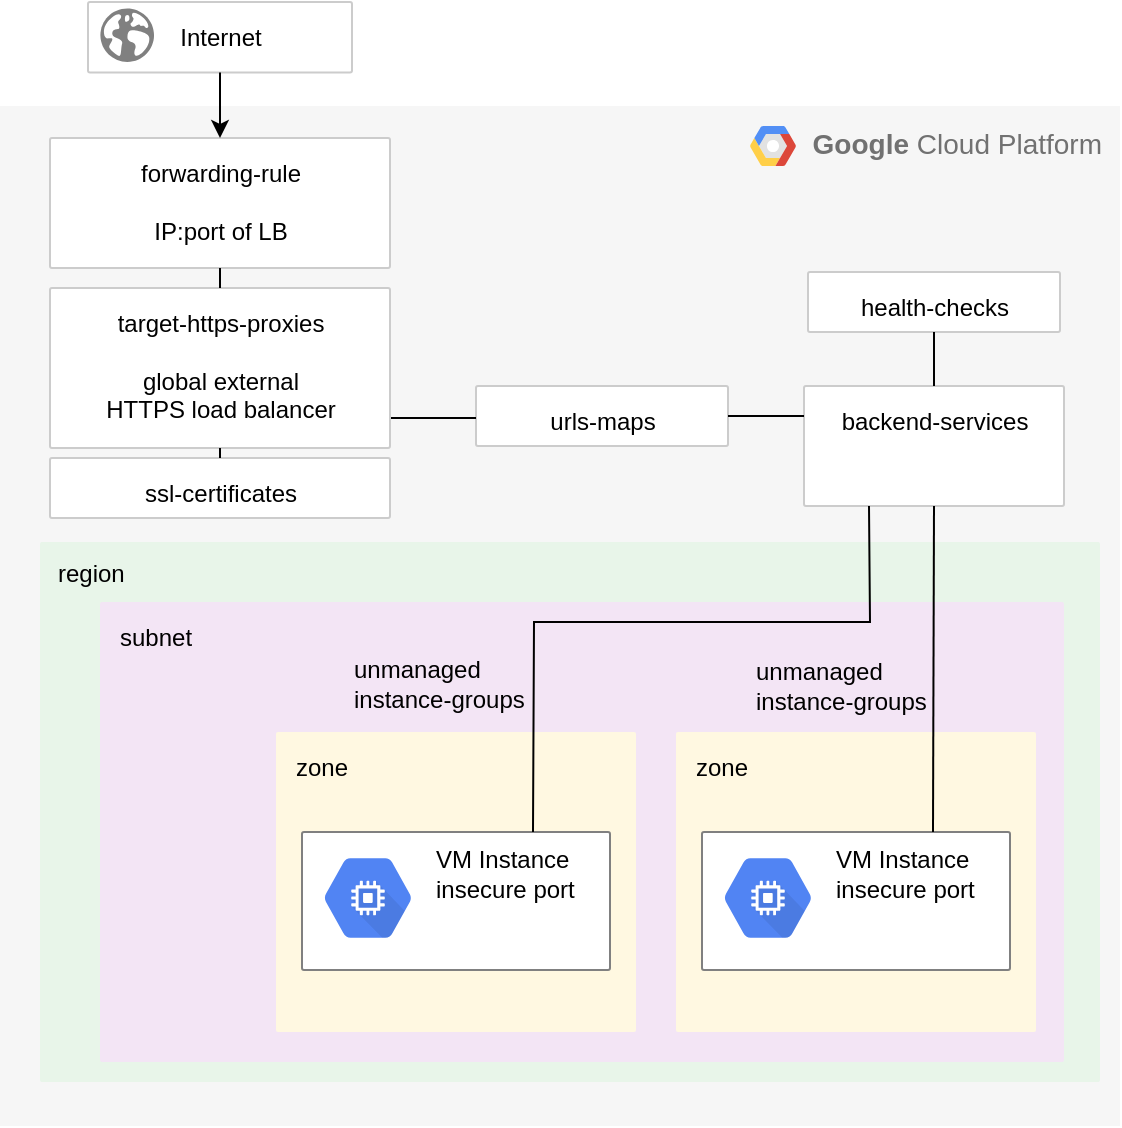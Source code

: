 <mxfile version="17.2.5" type="device"><diagram id="cstUYs0_MrwpeLKSXvVJ" name="Page-1"><mxGraphModel dx="1025" dy="593" grid="1" gridSize="10" guides="1" tooltips="1" connect="1" arrows="1" fold="1" page="1" pageScale="1" pageWidth="850" pageHeight="1100" math="0" shadow="0"><root><mxCell id="0"/><mxCell id="1" parent="0"/><mxCell id="sjuPgM3rsrCpVb7vP8mB-12" value="&lt;b&gt;Google &lt;/b&gt;Cloud Platform" style="fillColor=#F6F6F6;strokeColor=none;shadow=0;gradientColor=none;fontSize=14;align=right;spacing=10;fontColor=#717171;9E9E9E;verticalAlign=top;spacingTop=-4;fontStyle=0;spacingLeft=40;html=1;container=0;" vertex="1" parent="1"><mxGeometry x="110" y="86" width="560" height="510" as="geometry"/></mxCell><mxCell id="04NytanJjaSaexqy_Y4b-19" value="" style="sketch=0;points=[[0,0,0],[0.25,0,0],[0.5,0,0],[0.75,0,0],[1,0,0],[1,0.25,0],[1,0.5,0],[1,0.75,0],[1,1,0],[0.75,1,0],[0.5,1,0],[0.25,1,0],[0,1,0],[0,0.75,0],[0,0.5,0],[0,0.25,0]];rounded=1;absoluteArcSize=1;arcSize=2;html=1;strokeColor=none;gradientColor=none;shadow=0;dashed=0;fontSize=12;fontColor=#9E9E9E;align=left;verticalAlign=top;spacing=10;spacingTop=-4;fillColor=#E8F5E9;" parent="1" vertex="1"><mxGeometry x="130" y="304" width="530" height="270" as="geometry"><mxPoint x="10" y="50" as="offset"/></mxGeometry></mxCell><mxCell id="04NytanJjaSaexqy_Y4b-9" value="subnet" style="sketch=0;points=[[0,0,0],[0.25,0,0],[0.5,0,0],[0.75,0,0],[1,0,0],[1,0.25,0],[1,0.5,0],[1,0.75,0],[1,1,0],[0.75,1,0],[0.5,1,0],[0.25,1,0],[0,1,0],[0,0.75,0],[0,0.5,0],[0,0.25,0]];rounded=1;absoluteArcSize=1;arcSize=2;html=1;strokeColor=none;gradientColor=none;shadow=0;dashed=0;fontSize=12;fontColor=#000000;align=left;verticalAlign=top;spacing=10;spacingTop=-4;fillColor=#F3E5F5;" parent="1" vertex="1"><mxGeometry x="160" y="334" width="482" height="230" as="geometry"/></mxCell><mxCell id="04NytanJjaSaexqy_Y4b-5" value="zone" style="sketch=0;points=[[0,0,0],[0.25,0,0],[0.5,0,0],[0.75,0,0],[1,0,0],[1,0.25,0],[1,0.5,0],[1,0.75,0],[1,1,0],[0.75,1,0],[0.5,1,0],[0.25,1,0],[0,1,0],[0,0.75,0],[0,0.5,0],[0,0.25,0]];rounded=1;absoluteArcSize=1;arcSize=2;html=1;strokeColor=none;gradientColor=none;shadow=0;dashed=0;fontSize=12;fontColor=#000000;align=left;verticalAlign=top;spacing=10;spacingTop=-4;fillColor=#FFF8E1;" parent="1" vertex="1"><mxGeometry x="448" y="399" width="180" height="150" as="geometry"/></mxCell><mxCell id="04NytanJjaSaexqy_Y4b-27" value="&lt;div align=&quot;left&quot;&gt;region&lt;/div&gt;" style="text;html=1;resizable=0;autosize=1;align=left;verticalAlign=middle;points=[];fillColor=none;strokeColor=none;rounded=0;" parent="1" vertex="1"><mxGeometry x="137" y="310" width="50" height="20" as="geometry"/></mxCell><mxCell id="4L4TsIcvxuaD26HZeU3--1" value="ssl-certificates" style="sketch=0;points=[[0,0,0],[0.25,0,0],[0.5,0,0],[0.75,0,0],[1,0,0],[1,0.25,0],[1,0.5,0],[1,0.75,0],[1,1,0],[0.75,1,0],[0.5,1,0],[0.25,1,0],[0,1,0],[0,0.75,0],[0,0.5,0],[0,0.25,0]];rounded=1;absoluteArcSize=1;arcSize=2;html=1;strokeColor=#CCCCCC;gradientColor=none;shadow=0;dashed=0;fontSize=12;fontColor=#000000;align=center;verticalAlign=top;spacing=10;spacingTop=-4;fillColor=#FFFFFF;strokeWidth=1;" parent="1" vertex="1"><mxGeometry x="135" y="262" width="170" height="30" as="geometry"/></mxCell><mxCell id="BPpdw_s69a40fWfZZwsO-2" value="" style="group" parent="1" vertex="1" connectable="0"><mxGeometry x="461" y="449" width="155" height="69" as="geometry"/></mxCell><mxCell id="BPpdw_s69a40fWfZZwsO-3" value="" style="sketch=0;points=[[0,0,0],[0.25,0,0],[0.5,0,0],[0.75,0,0],[1,0,0],[1,0.25,0],[1,0.5,0],[1,0.75,0],[1,1,0],[0.75,1,0],[0.5,1,0],[0.25,1,0],[0,1,0],[0,0.75,0],[0,0.5,0],[0,0.25,0]];rounded=1;absoluteArcSize=1;arcSize=2;html=1;strokeColor=#808080;gradientColor=none;shadow=0;dashed=0;fontSize=12;fontColor=#9E9E9E;align=left;verticalAlign=top;spacing=10;spacingTop=-4;" parent="BPpdw_s69a40fWfZZwsO-2" vertex="1"><mxGeometry width="154" height="69" as="geometry"/></mxCell><mxCell id="BPpdw_s69a40fWfZZwsO-4" value="" style="sketch=0;html=1;fillColor=#5184F3;strokeColor=none;verticalAlign=top;labelPosition=center;verticalLabelPosition=bottom;align=center;spacingTop=-6;fontSize=11;fontStyle=1;shape=mxgraph.gcp2.hexIcon;prIcon=compute_engine" parent="BPpdw_s69a40fWfZZwsO-2" vertex="1"><mxGeometry y="3.75" width="66" height="58.5" as="geometry"/></mxCell><mxCell id="BPpdw_s69a40fWfZZwsO-5" value="&lt;div&gt;VM Instance&lt;/div&gt;&lt;div&gt;insecure port&lt;br&gt;&lt;/div&gt;" style="text;html=1;resizable=0;autosize=1;align=left;verticalAlign=middle;points=[];fillColor=none;strokeColor=none;rounded=0;" parent="BPpdw_s69a40fWfZZwsO-2" vertex="1"><mxGeometry x="65" y="6" width="90" height="30" as="geometry"/></mxCell><mxCell id="BPpdw_s69a40fWfZZwsO-6" value="zone" style="sketch=0;points=[[0,0,0],[0.25,0,0],[0.5,0,0],[0.75,0,0],[1,0,0],[1,0.25,0],[1,0.5,0],[1,0.75,0],[1,1,0],[0.75,1,0],[0.5,1,0],[0.25,1,0],[0,1,0],[0,0.75,0],[0,0.5,0],[0,0.25,0]];rounded=1;absoluteArcSize=1;arcSize=2;html=1;strokeColor=none;gradientColor=none;shadow=0;dashed=0;fontSize=12;fontColor=#000000;align=left;verticalAlign=top;spacing=10;spacingTop=-4;fillColor=#FFF8E1;" parent="1" vertex="1"><mxGeometry x="248" y="399" width="180" height="150" as="geometry"/></mxCell><mxCell id="BPpdw_s69a40fWfZZwsO-7" value="" style="group" parent="1" vertex="1" connectable="0"><mxGeometry x="261" y="449" width="155" height="69" as="geometry"/></mxCell><mxCell id="BPpdw_s69a40fWfZZwsO-8" value="" style="sketch=0;points=[[0,0,0],[0.25,0,0],[0.5,0,0],[0.75,0,0],[1,0,0],[1,0.25,0],[1,0.5,0],[1,0.75,0],[1,1,0],[0.75,1,0],[0.5,1,0],[0.25,1,0],[0,1,0],[0,0.75,0],[0,0.5,0],[0,0.25,0]];rounded=1;absoluteArcSize=1;arcSize=2;html=1;strokeColor=#808080;gradientColor=none;shadow=0;dashed=0;fontSize=12;fontColor=#9E9E9E;align=left;verticalAlign=top;spacing=10;spacingTop=-4;" parent="BPpdw_s69a40fWfZZwsO-7" vertex="1"><mxGeometry width="154" height="69" as="geometry"/></mxCell><mxCell id="BPpdw_s69a40fWfZZwsO-9" value="" style="sketch=0;html=1;fillColor=#5184F3;strokeColor=none;verticalAlign=top;labelPosition=center;verticalLabelPosition=bottom;align=center;spacingTop=-6;fontSize=11;fontStyle=1;shape=mxgraph.gcp2.hexIcon;prIcon=compute_engine" parent="BPpdw_s69a40fWfZZwsO-7" vertex="1"><mxGeometry y="3.75" width="66" height="58.5" as="geometry"/></mxCell><mxCell id="BPpdw_s69a40fWfZZwsO-10" value="&lt;div&gt;VM Instance&lt;/div&gt;&lt;div&gt;insecure port&lt;br&gt;&lt;/div&gt;" style="text;html=1;resizable=0;autosize=1;align=left;verticalAlign=middle;points=[];fillColor=none;strokeColor=none;rounded=0;" parent="BPpdw_s69a40fWfZZwsO-7" vertex="1"><mxGeometry x="65" y="6" width="90" height="30" as="geometry"/></mxCell><mxCell id="BPpdw_s69a40fWfZZwsO-12" value="backend-services" style="sketch=0;points=[[0,0,0],[0.25,0,0],[0.5,0,0],[0.75,0,0],[1,0,0],[1,0.25,0],[1,0.5,0],[1,0.75,0],[1,1,0],[0.75,1,0],[0.5,1,0],[0.25,1,0],[0,1,0],[0,0.75,0],[0,0.5,0],[0,0.25,0]];rounded=1;absoluteArcSize=1;arcSize=2;html=1;strokeColor=#CCCCCC;gradientColor=none;shadow=0;dashed=0;fontSize=12;fontColor=#000000;align=center;verticalAlign=top;spacing=10;spacingTop=-4;fillColor=#FFFFFF;strokeWidth=1;" parent="1" vertex="1"><mxGeometry x="512" y="226" width="130" height="60" as="geometry"/></mxCell><mxCell id="BPpdw_s69a40fWfZZwsO-19" value="health-checks" style="sketch=0;points=[[0,0,0],[0.25,0,0],[0.5,0,0],[0.75,0,0],[1,0,0],[1,0.25,0],[1,0.5,0],[1,0.75,0],[1,1,0],[0.75,1,0],[0.5,1,0],[0.25,1,0],[0,1,0],[0,0.75,0],[0,0.5,0],[0,0.25,0]];rounded=1;absoluteArcSize=1;arcSize=2;html=1;strokeColor=#CCCCCC;gradientColor=none;shadow=0;dashed=0;fontSize=12;fontColor=#000000;align=center;verticalAlign=top;spacing=10;spacingTop=-4;fillColor=#FFFFFF;strokeWidth=1;" parent="1" vertex="1"><mxGeometry x="514" y="169" width="126" height="30" as="geometry"/></mxCell><mxCell id="BPpdw_s69a40fWfZZwsO-24" value="&lt;div&gt;urls-maps&lt;/div&gt;" style="sketch=0;points=[[0,0,0],[0.25,0,0],[0.5,0,0],[0.75,0,0],[1,0,0],[1,0.25,0],[1,0.5,0],[1,0.75,0],[1,1,0],[0.75,1,0],[0.5,1,0],[0.25,1,0],[0,1,0],[0,0.75,0],[0,0.5,0],[0,0.25,0]];rounded=1;absoluteArcSize=1;arcSize=2;html=1;strokeColor=#CCCCCC;gradientColor=none;shadow=0;dashed=0;fontSize=12;fontColor=#000000;align=center;verticalAlign=top;spacing=10;spacingTop=-4;fillColor=#FFFFFF;strokeWidth=1;" parent="1" vertex="1"><mxGeometry x="348" y="226" width="126" height="30" as="geometry"/></mxCell><mxCell id="BPpdw_s69a40fWfZZwsO-26" value="" style="endArrow=none;html=1;rounded=0;" parent="1" edge="1"><mxGeometry width="50" height="50" relative="1" as="geometry"><mxPoint x="305" y="242" as="sourcePoint"/><mxPoint x="348" y="242" as="targetPoint"/></mxGeometry></mxCell><mxCell id="BPpdw_s69a40fWfZZwsO-27" value="" style="endArrow=none;html=1;rounded=0;entryX=0;entryY=0.25;entryDx=0;entryDy=0;entryPerimeter=0;exitX=1;exitY=0.5;exitDx=0;exitDy=0;exitPerimeter=0;" parent="1" source="BPpdw_s69a40fWfZZwsO-24" target="BPpdw_s69a40fWfZZwsO-12" edge="1"><mxGeometry width="50" height="50" relative="1" as="geometry"><mxPoint x="475" y="411" as="sourcePoint"/><mxPoint x="525" y="361" as="targetPoint"/></mxGeometry></mxCell><mxCell id="BPpdw_s69a40fWfZZwsO-28" value="" style="endArrow=none;html=1;rounded=0;entryX=0.5;entryY=1;entryDx=0;entryDy=0;entryPerimeter=0;exitX=0.5;exitY=0;exitDx=0;exitDy=0;exitPerimeter=0;" parent="1" source="BPpdw_s69a40fWfZZwsO-12" target="BPpdw_s69a40fWfZZwsO-19" edge="1"><mxGeometry width="50" height="50" relative="1" as="geometry"><mxPoint x="475" y="411" as="sourcePoint"/><mxPoint x="525" y="361" as="targetPoint"/></mxGeometry></mxCell><mxCell id="BPpdw_s69a40fWfZZwsO-29" value="" style="endArrow=none;html=1;rounded=0;entryX=0.5;entryY=1;entryDx=0;entryDy=0;entryPerimeter=0;exitX=0.75;exitY=0;exitDx=0;exitDy=0;exitPerimeter=0;" parent="1" source="BPpdw_s69a40fWfZZwsO-3" target="BPpdw_s69a40fWfZZwsO-12" edge="1"><mxGeometry width="50" height="50" relative="1" as="geometry"><mxPoint x="475" y="424" as="sourcePoint"/><mxPoint x="525" y="374" as="targetPoint"/></mxGeometry></mxCell><mxCell id="BPpdw_s69a40fWfZZwsO-30" value="" style="endArrow=none;html=1;rounded=0;entryX=0.25;entryY=1;entryDx=0;entryDy=0;entryPerimeter=0;exitX=0.75;exitY=0;exitDx=0;exitDy=0;exitPerimeter=0;" parent="1" source="BPpdw_s69a40fWfZZwsO-8" target="BPpdw_s69a40fWfZZwsO-12" edge="1"><mxGeometry width="50" height="50" relative="1" as="geometry"><mxPoint x="475" y="424" as="sourcePoint"/><mxPoint x="525" y="374" as="targetPoint"/><Array as="points"><mxPoint x="377" y="344"/><mxPoint x="545" y="344"/></Array></mxGeometry></mxCell><mxCell id="BPpdw_s69a40fWfZZwsO-32" value="&lt;div&gt;target-https-proxies&lt;/div&gt;&lt;div&gt;&lt;br&gt;&lt;/div&gt;&lt;div&gt;global external&lt;/div&gt;&lt;div&gt;HTTPS load balancer&lt;br&gt;&lt;/div&gt;" style="sketch=0;points=[[0,0,0],[0.25,0,0],[0.5,0,0],[0.75,0,0],[1,0,0],[1,0.25,0],[1,0.5,0],[1,0.75,0],[1,1,0],[0.75,1,0],[0.5,1,0],[0.25,1,0],[0,1,0],[0,0.75,0],[0,0.5,0],[0,0.25,0]];rounded=1;absoluteArcSize=1;arcSize=2;html=1;strokeColor=#CCCCCC;gradientColor=none;shadow=0;dashed=0;fontSize=12;fontColor=#000000;align=center;verticalAlign=top;spacing=10;spacingTop=-4;fillColor=#FFFFFF;strokeWidth=1;" parent="1" vertex="1"><mxGeometry x="135" y="177" width="170" height="80" as="geometry"/></mxCell><mxCell id="BPpdw_s69a40fWfZZwsO-35" value="" style="endArrow=none;html=1;rounded=0;entryX=0.5;entryY=1;entryDx=0;entryDy=0;entryPerimeter=0;" parent="1" source="4L4TsIcvxuaD26HZeU3--1" target="BPpdw_s69a40fWfZZwsO-32" edge="1"><mxGeometry width="50" height="50" relative="1" as="geometry"><mxPoint x="315" y="441" as="sourcePoint"/><mxPoint x="365" y="391" as="targetPoint"/></mxGeometry></mxCell><mxCell id="BPpdw_s69a40fWfZZwsO-36" value="&lt;div&gt;unmanaged&lt;/div&gt;&lt;div&gt;instance-groups&lt;/div&gt;" style="text;html=1;resizable=0;autosize=1;align=left;verticalAlign=middle;points=[];fillColor=none;strokeColor=none;rounded=0;" parent="1" vertex="1"><mxGeometry x="285" y="360" width="100" height="30" as="geometry"/></mxCell><mxCell id="BPpdw_s69a40fWfZZwsO-39" value="&lt;div&gt;unmanaged&lt;/div&gt;&lt;div&gt;instance-groups&lt;/div&gt;" style="text;html=1;resizable=0;autosize=1;align=left;verticalAlign=middle;points=[];fillColor=none;strokeColor=none;rounded=0;" parent="1" vertex="1"><mxGeometry x="486" y="361" width="100" height="30" as="geometry"/></mxCell><mxCell id="sjuPgM3rsrCpVb7vP8mB-3" value="&lt;div&gt;forwarding-rule&lt;/div&gt;&lt;div&gt;&lt;br&gt;&lt;/div&gt;IP:port of LB" style="sketch=0;points=[[0,0,0],[0.25,0,0],[0.5,0,0],[0.75,0,0],[1,0,0],[1,0.25,0],[1,0.5,0],[1,0.75,0],[1,1,0],[0.75,1,0],[0.5,1,0],[0.25,1,0],[0,1,0],[0,0.75,0],[0,0.5,0],[0,0.25,0]];rounded=1;absoluteArcSize=1;arcSize=2;html=1;strokeColor=#CCCCCC;gradientColor=none;shadow=0;dashed=0;fontSize=12;fontColor=#000000;align=center;verticalAlign=top;spacing=10;spacingTop=-4;fillColor=#FFFFFF;strokeWidth=1;" vertex="1" parent="1"><mxGeometry x="135" y="102" width="170" height="65" as="geometry"/></mxCell><mxCell id="sjuPgM3rsrCpVb7vP8mB-7" value="" style="group" vertex="1" connectable="0" parent="1"><mxGeometry x="154" y="34" width="132" height="35.2" as="geometry"/></mxCell><mxCell id="sjuPgM3rsrCpVb7vP8mB-6" value="Internet" style="sketch=0;points=[[0,0,0],[0.25,0,0],[0.5,0,0],[0.75,0,0],[1,0,0],[1,0.25,0],[1,0.5,0],[1,0.75,0],[1,1,0],[0.75,1,0],[0.5,1,0],[0.25,1,0],[0,1,0],[0,0.75,0],[0,0.5,0],[0,0.25,0]];rounded=1;absoluteArcSize=1;arcSize=2;html=1;strokeColor=#CCCCCC;gradientColor=none;shadow=0;dashed=0;fontSize=12;fontColor=#000000;align=center;verticalAlign=top;spacing=10;spacingTop=-4;fillColor=#FFFFFF;strokeWidth=1;" vertex="1" parent="sjuPgM3rsrCpVb7vP8mB-7"><mxGeometry width="132" height="35.2" as="geometry"/></mxCell><mxCell id="sjuPgM3rsrCpVb7vP8mB-5" value="" style="shadow=0;dashed=0;html=1;strokeColor=none;fillColor=#808080;labelPosition=center;verticalLabelPosition=bottom;verticalAlign=top;align=center;outlineConnect=0;shape=mxgraph.veeam.globe;" vertex="1" parent="sjuPgM3rsrCpVb7vP8mB-7"><mxGeometry x="6.2" y="3.2" width="26.8" height="26.8" as="geometry"/></mxCell><mxCell id="sjuPgM3rsrCpVb7vP8mB-9" value="" style="endArrow=classic;html=1;rounded=0;exitX=0.5;exitY=1;exitDx=0;exitDy=0;exitPerimeter=0;entryX=0.5;entryY=0;entryDx=0;entryDy=0;entryPerimeter=0;" edge="1" parent="1" source="sjuPgM3rsrCpVb7vP8mB-6" target="sjuPgM3rsrCpVb7vP8mB-3"><mxGeometry width="50" height="50" relative="1" as="geometry"><mxPoint x="400" y="342" as="sourcePoint"/><mxPoint x="450" y="292" as="targetPoint"/></mxGeometry></mxCell><mxCell id="sjuPgM3rsrCpVb7vP8mB-11" value="" style="endArrow=none;html=1;rounded=0;exitX=0.5;exitY=0;exitDx=0;exitDy=0;exitPerimeter=0;entryX=0.5;entryY=1;entryDx=0;entryDy=0;entryPerimeter=0;" edge="1" parent="1" source="BPpdw_s69a40fWfZZwsO-32" target="sjuPgM3rsrCpVb7vP8mB-3"><mxGeometry width="50" height="50" relative="1" as="geometry"><mxPoint x="400" y="312" as="sourcePoint"/><mxPoint x="210" y="172" as="targetPoint"/></mxGeometry></mxCell><mxCell id="sjuPgM3rsrCpVb7vP8mB-13" value="" style="shape=mxgraph.gcp2.google_cloud_platform;fillColor=#F6F6F6;strokeColor=none;shadow=0;gradientColor=none;" vertex="1" parent="1"><mxGeometry x="485" y="96" width="23" height="20" as="geometry"><mxPoint x="20" y="10" as="offset"/></mxGeometry></mxCell></root></mxGraphModel></diagram></mxfile>
